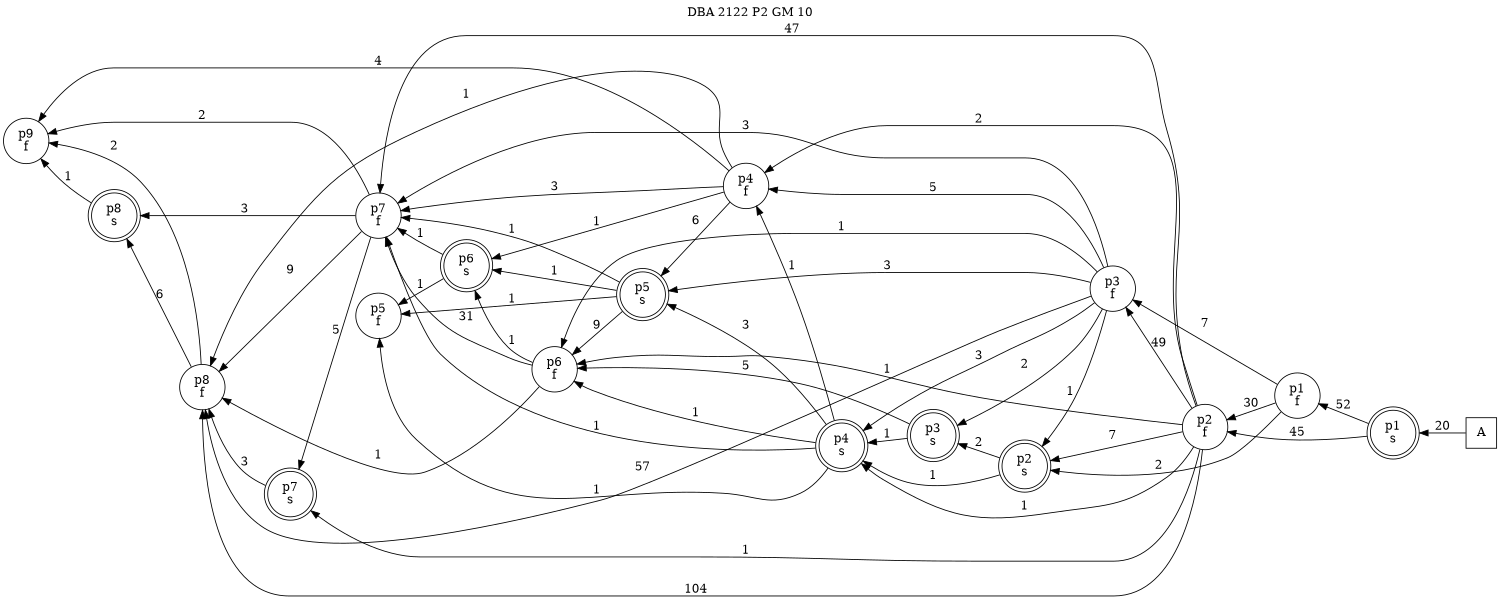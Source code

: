 digraph DBA_2122_P2_GM_10_LOW {
labelloc="tl"
label= " DBA 2122 P2 GM 10 "
rankdir="RL";
graph [ size=" 10 , 10 !"]

"A" [shape="square" label="A"]
"p1_s" [shape="doublecircle" label="p1
s"]
"p1_f" [shape="circle" label="p1
f"]
"p2_f" [shape="circle" label="p2
f"]
"p2_s" [shape="doublecircle" label="p2
s"]
"p3_f" [shape="circle" label="p3
f"]
"p3_s" [shape="doublecircle" label="p3
s"]
"p4_s" [shape="doublecircle" label="p4
s"]
"p4_f" [shape="circle" label="p4
f"]
"p5_s" [shape="doublecircle" label="p5
s"]
"p6_f" [shape="circle" label="p6
f"]
"p5_f" [shape="circle" label="p5
f"]
"p6_s" [shape="doublecircle" label="p6
s"]
"p8_f" [shape="circle" label="p8
f"]
"p7_f" [shape="circle" label="p7
f"]
"p9_f" [shape="circle" label="p9
f"]
"p8_s" [shape="doublecircle" label="p8
s"]
"p7_s" [shape="doublecircle" label="p7
s"]
"A" -> "p1_s" [ label=20]
"p1_s" -> "p1_f" [ label=52]
"p1_s" -> "p2_f" [ label=45]
"p1_f" -> "p2_f" [ label=30]
"p1_f" -> "p2_s" [ label=2]
"p1_f" -> "p3_f" [ label=7]
"p2_f" -> "p2_s" [ label=7]
"p2_f" -> "p3_f" [ label=49]
"p2_f" -> "p4_s" [ label=1]
"p2_f" -> "p4_f" [ label=2]
"p2_f" -> "p6_f" [ label=1]
"p2_f" -> "p8_f" [ label=104]
"p2_f" -> "p7_f" [ label=47]
"p2_f" -> "p7_s" [ label=1]
"p2_s" -> "p3_s" [ label=2]
"p2_s" -> "p4_s" [ label=1]
"p3_f" -> "p2_s" [ label=1]
"p3_f" -> "p3_s" [ label=2]
"p3_f" -> "p4_s" [ label=3]
"p3_f" -> "p4_f" [ label=5]
"p3_f" -> "p5_s" [ label=3]
"p3_f" -> "p6_f" [ label=1]
"p3_f" -> "p8_f" [ label=57]
"p3_f" -> "p7_f" [ label=3]
"p3_s" -> "p4_s" [ label=1]
"p3_s" -> "p6_f" [ label=5]
"p4_s" -> "p4_f" [ label=1]
"p4_s" -> "p5_s" [ label=3]
"p4_s" -> "p6_f" [ label=1]
"p4_s" -> "p5_f" [ label=1]
"p4_s" -> "p7_f" [ label=1]
"p4_f" -> "p5_s" [ label=6]
"p4_f" -> "p6_s" [ label=1]
"p4_f" -> "p8_f" [ label=1]
"p4_f" -> "p7_f" [ label=3]
"p4_f" -> "p9_f" [ label=4]
"p5_s" -> "p6_f" [ label=9]
"p5_s" -> "p5_f" [ label=1]
"p5_s" -> "p6_s" [ label=1]
"p5_s" -> "p7_f" [ label=1]
"p6_f" -> "p6_s" [ label=1]
"p6_f" -> "p8_f" [ label=1]
"p6_f" -> "p7_f" [ label=31]
"p6_s" -> "p5_f" [ label=1]
"p6_s" -> "p7_f" [ label=1]
"p8_f" -> "p9_f" [ label=2]
"p8_f" -> "p8_s" [ label=6]
"p7_f" -> "p8_f" [ label=9]
"p7_f" -> "p9_f" [ label=2]
"p7_f" -> "p8_s" [ label=3]
"p7_f" -> "p7_s" [ label=5]
"p8_s" -> "p9_f" [ label=1]
"p7_s" -> "p8_f" [ label=3]
}
